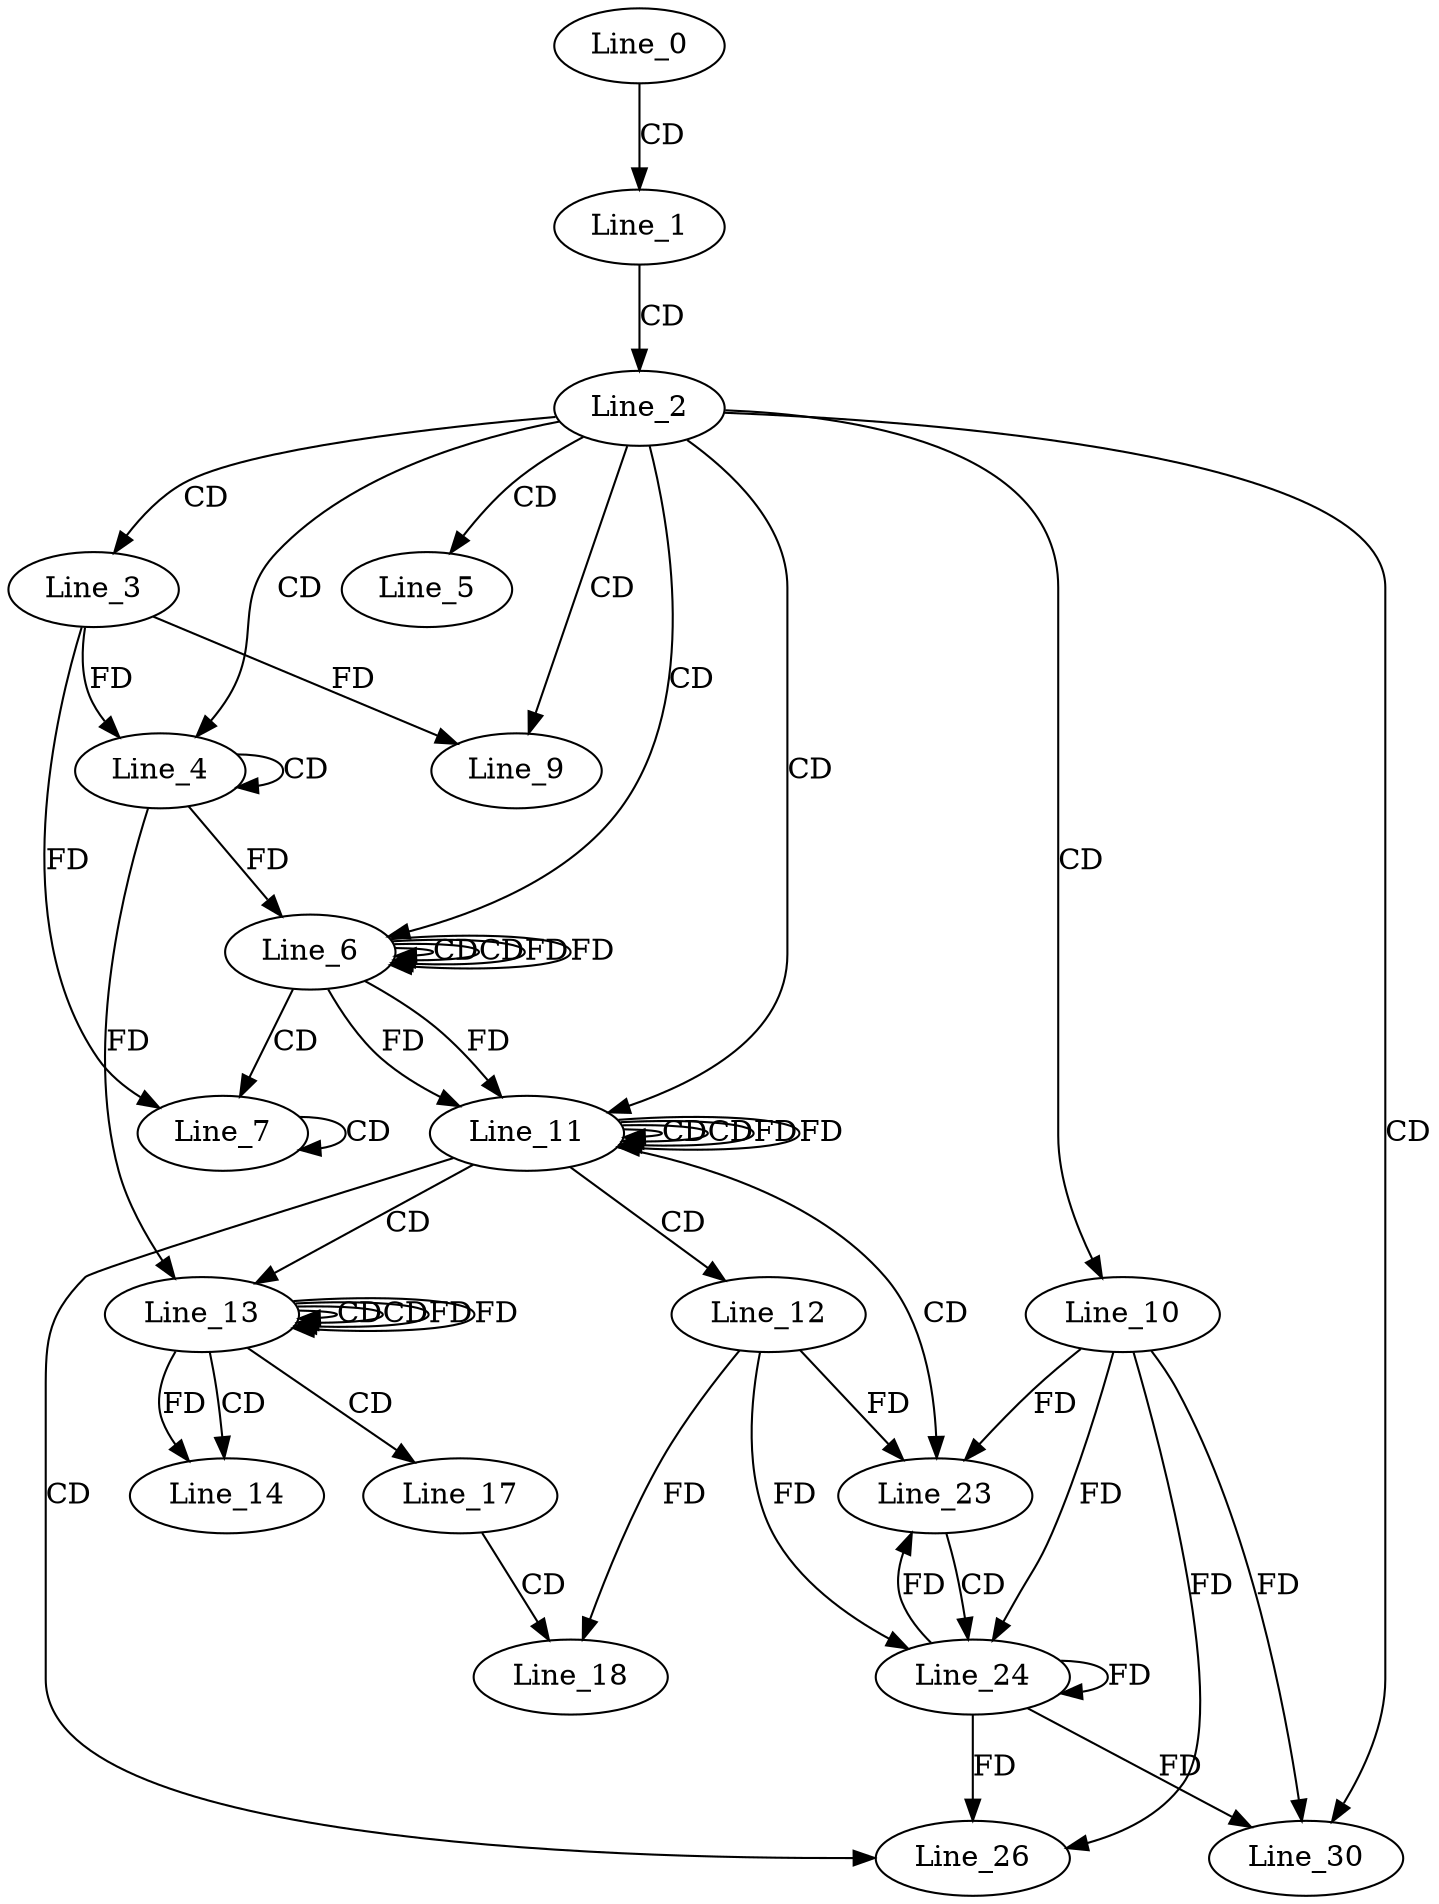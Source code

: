 digraph G {
  Line_0;
  Line_1;
  Line_2;
  Line_3;
  Line_4;
  Line_4;
  Line_5;
  Line_6;
  Line_6;
  Line_6;
  Line_7;
  Line_7;
  Line_9;
  Line_10;
  Line_11;
  Line_11;
  Line_11;
  Line_12;
  Line_13;
  Line_13;
  Line_13;
  Line_14;
  Line_17;
  Line_18;
  Line_23;
  Line_24;
  Line_26;
  Line_30;
  Line_0 -> Line_1 [ label="CD" ];
  Line_1 -> Line_2 [ label="CD" ];
  Line_2 -> Line_3 [ label="CD" ];
  Line_2 -> Line_4 [ label="CD" ];
  Line_4 -> Line_4 [ label="CD" ];
  Line_3 -> Line_4 [ label="FD" ];
  Line_2 -> Line_5 [ label="CD" ];
  Line_2 -> Line_6 [ label="CD" ];
  Line_6 -> Line_6 [ label="CD" ];
  Line_4 -> Line_6 [ label="FD" ];
  Line_6 -> Line_6 [ label="CD" ];
  Line_6 -> Line_6 [ label="FD" ];
  Line_6 -> Line_7 [ label="CD" ];
  Line_7 -> Line_7 [ label="CD" ];
  Line_3 -> Line_7 [ label="FD" ];
  Line_2 -> Line_9 [ label="CD" ];
  Line_3 -> Line_9 [ label="FD" ];
  Line_2 -> Line_10 [ label="CD" ];
  Line_2 -> Line_11 [ label="CD" ];
  Line_11 -> Line_11 [ label="CD" ];
  Line_6 -> Line_11 [ label="FD" ];
  Line_11 -> Line_11 [ label="CD" ];
  Line_11 -> Line_11 [ label="FD" ];
  Line_6 -> Line_11 [ label="FD" ];
  Line_11 -> Line_12 [ label="CD" ];
  Line_11 -> Line_13 [ label="CD" ];
  Line_13 -> Line_13 [ label="CD" ];
  Line_4 -> Line_13 [ label="FD" ];
  Line_13 -> Line_13 [ label="CD" ];
  Line_13 -> Line_13 [ label="FD" ];
  Line_13 -> Line_14 [ label="CD" ];
  Line_13 -> Line_14 [ label="FD" ];
  Line_13 -> Line_17 [ label="CD" ];
  Line_17 -> Line_18 [ label="CD" ];
  Line_12 -> Line_18 [ label="FD" ];
  Line_11 -> Line_23 [ label="CD" ];
  Line_10 -> Line_23 [ label="FD" ];
  Line_12 -> Line_23 [ label="FD" ];
  Line_23 -> Line_24 [ label="CD" ];
  Line_24 -> Line_24 [ label="FD" ];
  Line_10 -> Line_24 [ label="FD" ];
  Line_12 -> Line_24 [ label="FD" ];
  Line_11 -> Line_26 [ label="CD" ];
  Line_24 -> Line_26 [ label="FD" ];
  Line_10 -> Line_26 [ label="FD" ];
  Line_2 -> Line_30 [ label="CD" ];
  Line_24 -> Line_30 [ label="FD" ];
  Line_10 -> Line_30 [ label="FD" ];
  Line_6 -> Line_6 [ label="FD" ];
  Line_11 -> Line_11 [ label="FD" ];
  Line_24 -> Line_23 [ label="FD" ];
  Line_13 -> Line_13 [ label="FD" ];
}
